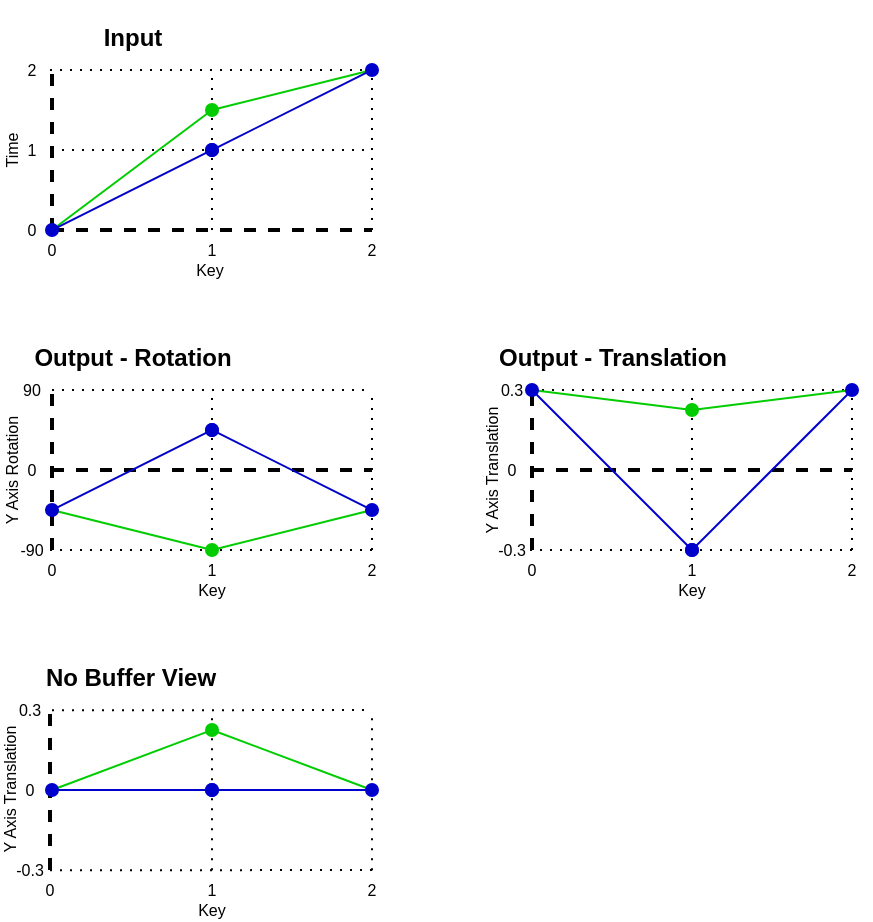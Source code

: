 <mxfile version="10.9.6" type="device"><diagram id="oXUbaRyz24neyKYMFNNz" name="Page-1"><mxGraphModel dx="249" dy="287" grid="1" gridSize="10" guides="1" tooltips="1" connect="1" arrows="1" fold="1" page="1" pageScale="1" pageWidth="850" pageHeight="1100" math="0" shadow="0"><root><mxCell id="0"/><mxCell id="1" parent="0"/><mxCell id="FSlkavvuELPuUHtAU1es-212" value="" style="endArrow=none;dashed=1;html=1;strokeColor=#000000;fontSize=8;dashPattern=1 4;" edge="1" parent="1"><mxGeometry width="50" height="50" relative="1" as="geometry"><mxPoint x="160" y="160" as="sourcePoint"/><mxPoint x="160" y="80" as="targetPoint"/></mxGeometry></mxCell><mxCell id="FSlkavvuELPuUHtAU1es-211" value="" style="endArrow=none;dashed=1;html=1;strokeColor=#000000;fontSize=8;dashPattern=1 4;" edge="1" parent="1"><mxGeometry width="50" height="50" relative="1" as="geometry"><mxPoint x="80" y="120" as="sourcePoint"/><mxPoint x="240" y="120" as="targetPoint"/></mxGeometry></mxCell><mxCell id="FSlkavvuELPuUHtAU1es-1" value="" style="endArrow=none;html=1;dashed=1;strokeWidth=2;" edge="1" parent="1"><mxGeometry width="50" height="50" relative="1" as="geometry"><mxPoint x="320" y="320" as="sourcePoint"/><mxPoint x="320" y="240" as="targetPoint"/></mxGeometry></mxCell><mxCell id="FSlkavvuELPuUHtAU1es-2" value="" style="endArrow=none;html=1;dashed=1;strokeWidth=2;" edge="1" parent="1"><mxGeometry width="50" height="50" relative="1" as="geometry"><mxPoint x="320" y="280" as="sourcePoint"/><mxPoint x="480" y="280" as="targetPoint"/></mxGeometry></mxCell><mxCell id="FSlkavvuELPuUHtAU1es-9" value="" style="endArrow=none;html=1;dashed=1;strokeWidth=2;" edge="1" parent="1"><mxGeometry width="50" height="50" relative="1" as="geometry"><mxPoint x="80" y="160" as="sourcePoint"/><mxPoint x="80" y="80" as="targetPoint"/></mxGeometry></mxCell><mxCell id="FSlkavvuELPuUHtAU1es-10" value="" style="endArrow=none;html=1;dashed=1;strokeWidth=2;" edge="1" parent="1"><mxGeometry width="50" height="50" relative="1" as="geometry"><mxPoint x="80" y="160" as="sourcePoint"/><mxPoint x="240" y="160" as="targetPoint"/></mxGeometry></mxCell><mxCell id="FSlkavvuELPuUHtAU1es-57" value="Key" style="text;html=1;strokeColor=none;fillColor=none;align=center;verticalAlign=middle;whiteSpace=wrap;rounded=0;fontSize=8;" vertex="1" parent="1"><mxGeometry x="139" y="175" width="40" height="10" as="geometry"/></mxCell><mxCell id="FSlkavvuELPuUHtAU1es-58" value="0" style="text;html=1;strokeColor=none;fillColor=none;align=center;verticalAlign=middle;whiteSpace=wrap;rounded=0;fontSize=8;" vertex="1" parent="1"><mxGeometry x="75" y="165" width="10" height="10" as="geometry"/></mxCell><mxCell id="FSlkavvuELPuUHtAU1es-59" value="1" style="text;html=1;strokeColor=none;fillColor=none;align=center;verticalAlign=middle;whiteSpace=wrap;rounded=0;fontSize=8;" vertex="1" parent="1"><mxGeometry x="155" y="165" width="10" height="10" as="geometry"/></mxCell><mxCell id="FSlkavvuELPuUHtAU1es-60" value="2" style="text;html=1;strokeColor=none;fillColor=none;align=center;verticalAlign=middle;whiteSpace=wrap;rounded=0;fontSize=8;" vertex="1" parent="1"><mxGeometry x="235" y="165" width="10" height="10" as="geometry"/></mxCell><mxCell id="FSlkavvuELPuUHtAU1es-62" value="0" style="text;html=1;strokeColor=none;fillColor=none;align=center;verticalAlign=middle;whiteSpace=wrap;rounded=0;fontSize=8;" vertex="1" parent="1"><mxGeometry x="65" y="155" width="10" height="10" as="geometry"/></mxCell><mxCell id="FSlkavvuELPuUHtAU1es-63" value="1" style="text;html=1;strokeColor=none;fillColor=none;align=center;verticalAlign=middle;whiteSpace=wrap;rounded=0;fontSize=8;" vertex="1" parent="1"><mxGeometry x="65" y="115" width="10" height="10" as="geometry"/></mxCell><mxCell id="FSlkavvuELPuUHtAU1es-64" value="2" style="text;html=1;strokeColor=none;fillColor=none;align=center;verticalAlign=middle;whiteSpace=wrap;rounded=0;fontSize=8;" vertex="1" parent="1"><mxGeometry x="65" y="75" width="10" height="10" as="geometry"/></mxCell><mxCell id="FSlkavvuELPuUHtAU1es-65" value="Time" style="text;html=1;strokeColor=none;fillColor=none;align=center;verticalAlign=middle;whiteSpace=wrap;rounded=0;fontSize=8;rotation=-90;" vertex="1" parent="1"><mxGeometry x="40" y="115" width="40" height="10" as="geometry"/></mxCell><mxCell id="FSlkavvuELPuUHtAU1es-83" value="Key" style="text;html=1;strokeColor=none;fillColor=none;align=center;verticalAlign=middle;whiteSpace=wrap;rounded=0;fontSize=8;" vertex="1" parent="1"><mxGeometry x="380" y="335" width="40" height="10" as="geometry"/></mxCell><mxCell id="FSlkavvuELPuUHtAU1es-84" value="0" style="text;html=1;strokeColor=none;fillColor=none;align=center;verticalAlign=middle;whiteSpace=wrap;rounded=0;fontSize=8;" vertex="1" parent="1"><mxGeometry x="315" y="325" width="10" height="10" as="geometry"/></mxCell><mxCell id="FSlkavvuELPuUHtAU1es-85" value="1" style="text;html=1;strokeColor=none;fillColor=none;align=center;verticalAlign=middle;whiteSpace=wrap;rounded=0;fontSize=8;" vertex="1" parent="1"><mxGeometry x="395" y="325" width="10" height="10" as="geometry"/></mxCell><mxCell id="FSlkavvuELPuUHtAU1es-86" value="2" style="text;html=1;strokeColor=none;fillColor=none;align=center;verticalAlign=middle;whiteSpace=wrap;rounded=0;fontSize=8;" vertex="1" parent="1"><mxGeometry x="475" y="325" width="10" height="10" as="geometry"/></mxCell><mxCell id="FSlkavvuELPuUHtAU1es-87" value="-0.3" style="text;html=1;strokeColor=none;fillColor=none;align=center;verticalAlign=middle;whiteSpace=wrap;rounded=0;fontSize=8;" vertex="1" parent="1"><mxGeometry x="305" y="315" width="10" height="10" as="geometry"/></mxCell><mxCell id="FSlkavvuELPuUHtAU1es-88" value="0" style="text;html=1;strokeColor=none;fillColor=none;align=center;verticalAlign=middle;whiteSpace=wrap;rounded=0;fontSize=8;" vertex="1" parent="1"><mxGeometry x="305" y="275" width="10" height="10" as="geometry"/></mxCell><mxCell id="FSlkavvuELPuUHtAU1es-89" value="0.3" style="text;html=1;strokeColor=none;fillColor=none;align=center;verticalAlign=middle;whiteSpace=wrap;rounded=0;fontSize=8;" vertex="1" parent="1"><mxGeometry x="305" y="235" width="10" height="10" as="geometry"/></mxCell><mxCell id="FSlkavvuELPuUHtAU1es-90" value="Y Axis Translation" style="text;html=1;strokeColor=none;fillColor=none;align=center;verticalAlign=middle;whiteSpace=wrap;rounded=0;fontSize=8;rotation=-90;" vertex="1" parent="1"><mxGeometry x="265" y="275" width="70" height="10" as="geometry"/></mxCell><mxCell id="FSlkavvuELPuUHtAU1es-139" value="" style="endArrow=none;html=1;dashed=1;strokeWidth=2;" edge="1" parent="1"><mxGeometry width="50" height="50" relative="1" as="geometry"><mxPoint x="79" y="480" as="sourcePoint"/><mxPoint x="79" y="400" as="targetPoint"/></mxGeometry></mxCell><mxCell id="FSlkavvuELPuUHtAU1es-140" value="" style="endArrow=none;html=1;dashed=1;" edge="1" parent="1"><mxGeometry width="50" height="50" relative="1" as="geometry"><mxPoint x="79" y="440" as="sourcePoint"/><mxPoint x="159" y="440" as="targetPoint"/></mxGeometry></mxCell><mxCell id="FSlkavvuELPuUHtAU1es-150" value="Key" style="text;html=1;strokeColor=none;fillColor=none;align=center;verticalAlign=middle;whiteSpace=wrap;rounded=0;fontSize=8;" vertex="1" parent="1"><mxGeometry x="140" y="495" width="40" height="10" as="geometry"/></mxCell><mxCell id="FSlkavvuELPuUHtAU1es-151" value="0" style="text;html=1;strokeColor=none;fillColor=none;align=center;verticalAlign=middle;whiteSpace=wrap;rounded=0;fontSize=8;" vertex="1" parent="1"><mxGeometry x="74" y="485" width="10" height="10" as="geometry"/></mxCell><mxCell id="FSlkavvuELPuUHtAU1es-152" value="1" style="text;html=1;strokeColor=none;fillColor=none;align=center;verticalAlign=middle;whiteSpace=wrap;rounded=0;fontSize=8;" vertex="1" parent="1"><mxGeometry x="155" y="485" width="10" height="10" as="geometry"/></mxCell><mxCell id="FSlkavvuELPuUHtAU1es-153" value="2" style="text;html=1;strokeColor=none;fillColor=none;align=center;verticalAlign=middle;whiteSpace=wrap;rounded=0;fontSize=8;" vertex="1" parent="1"><mxGeometry x="235" y="485" width="10" height="10" as="geometry"/></mxCell><mxCell id="FSlkavvuELPuUHtAU1es-154" value="-0.3" style="text;html=1;strokeColor=none;fillColor=none;align=center;verticalAlign=middle;whiteSpace=wrap;rounded=0;fontSize=8;" vertex="1" parent="1"><mxGeometry x="64" y="475" width="10" height="10" as="geometry"/></mxCell><mxCell id="FSlkavvuELPuUHtAU1es-155" value="0" style="text;html=1;strokeColor=none;fillColor=none;align=center;verticalAlign=middle;whiteSpace=wrap;rounded=0;fontSize=8;" vertex="1" parent="1"><mxGeometry x="64" y="435" width="10" height="10" as="geometry"/></mxCell><mxCell id="FSlkavvuELPuUHtAU1es-156" value="0.3" style="text;html=1;strokeColor=none;fillColor=none;align=center;verticalAlign=middle;whiteSpace=wrap;rounded=0;fontSize=8;" vertex="1" parent="1"><mxGeometry x="64" y="395" width="10" height="10" as="geometry"/></mxCell><mxCell id="FSlkavvuELPuUHtAU1es-157" value="Y Axis Translation" style="text;html=1;strokeColor=none;fillColor=none;align=center;verticalAlign=middle;whiteSpace=wrap;rounded=0;fontSize=8;rotation=-90;" vertex="1" parent="1"><mxGeometry x="6.5" y="435" width="105" height="10" as="geometry"/></mxCell><mxCell id="FSlkavvuELPuUHtAU1es-174" value="" style="endArrow=none;html=1;dashed=1;strokeWidth=2;" edge="1" parent="1"><mxGeometry width="50" height="50" relative="1" as="geometry"><mxPoint x="80" y="320" as="sourcePoint"/><mxPoint x="80" y="240" as="targetPoint"/></mxGeometry></mxCell><mxCell id="FSlkavvuELPuUHtAU1es-175" value="" style="endArrow=none;html=1;dashed=1;strokeWidth=2;" edge="1" parent="1"><mxGeometry width="50" height="50" relative="1" as="geometry"><mxPoint x="80" y="280" as="sourcePoint"/><mxPoint x="240" y="280" as="targetPoint"/></mxGeometry></mxCell><mxCell id="FSlkavvuELPuUHtAU1es-185" value="Key" style="text;html=1;strokeColor=none;fillColor=none;align=center;verticalAlign=middle;whiteSpace=wrap;rounded=0;fontSize=8;" vertex="1" parent="1"><mxGeometry x="140" y="335" width="40" height="10" as="geometry"/></mxCell><mxCell id="FSlkavvuELPuUHtAU1es-186" value="0" style="text;html=1;strokeColor=none;fillColor=none;align=center;verticalAlign=middle;whiteSpace=wrap;rounded=0;fontSize=8;" vertex="1" parent="1"><mxGeometry x="75" y="325" width="10" height="10" as="geometry"/></mxCell><mxCell id="FSlkavvuELPuUHtAU1es-187" value="1" style="text;html=1;strokeColor=none;fillColor=none;align=center;verticalAlign=middle;whiteSpace=wrap;rounded=0;fontSize=8;" vertex="1" parent="1"><mxGeometry x="155" y="325" width="10" height="10" as="geometry"/></mxCell><mxCell id="FSlkavvuELPuUHtAU1es-188" value="2" style="text;html=1;strokeColor=none;fillColor=none;align=center;verticalAlign=middle;whiteSpace=wrap;rounded=0;fontSize=8;" vertex="1" parent="1"><mxGeometry x="235" y="325" width="10" height="10" as="geometry"/></mxCell><mxCell id="FSlkavvuELPuUHtAU1es-189" value="-90" style="text;html=1;strokeColor=none;fillColor=none;align=center;verticalAlign=middle;whiteSpace=wrap;rounded=0;fontSize=8;" vertex="1" parent="1"><mxGeometry x="65" y="315" width="10" height="10" as="geometry"/></mxCell><mxCell id="FSlkavvuELPuUHtAU1es-190" value="0" style="text;html=1;strokeColor=none;fillColor=none;align=center;verticalAlign=middle;whiteSpace=wrap;rounded=0;fontSize=8;" vertex="1" parent="1"><mxGeometry x="65" y="275" width="10" height="10" as="geometry"/></mxCell><mxCell id="FSlkavvuELPuUHtAU1es-191" value="90" style="text;html=1;strokeColor=none;fillColor=none;align=center;verticalAlign=middle;whiteSpace=wrap;rounded=0;fontSize=8;" vertex="1" parent="1"><mxGeometry x="65" y="235" width="10" height="10" as="geometry"/></mxCell><mxCell id="FSlkavvuELPuUHtAU1es-192" value="Y Axis Rotation" style="text;html=1;strokeColor=none;fillColor=none;align=center;verticalAlign=middle;whiteSpace=wrap;rounded=0;fontSize=8;rotation=-90;" vertex="1" parent="1"><mxGeometry x="25" y="275" width="70" height="10" as="geometry"/></mxCell><mxCell id="FSlkavvuELPuUHtAU1es-213" value="" style="endArrow=none;dashed=1;html=1;strokeColor=#000000;fontSize=8;dashPattern=1 4;" edge="1" parent="1"><mxGeometry width="50" height="50" relative="1" as="geometry"><mxPoint x="240" y="160" as="sourcePoint"/><mxPoint x="240" y="80" as="targetPoint"/></mxGeometry></mxCell><mxCell id="FSlkavvuELPuUHtAU1es-214" value="" style="endArrow=none;dashed=1;html=1;strokeColor=#000000;fontSize=8;dashPattern=1 4;" edge="1" parent="1"><mxGeometry width="50" height="50" relative="1" as="geometry"><mxPoint x="79" y="80" as="sourcePoint"/><mxPoint x="240" y="80" as="targetPoint"/></mxGeometry></mxCell><mxCell id="FSlkavvuELPuUHtAU1es-223" value="" style="endArrow=none;dashed=1;html=1;strokeColor=#000000;fontSize=8;dashPattern=1 4;" edge="1" parent="1"><mxGeometry width="50" height="50" relative="1" as="geometry"><mxPoint x="319" y="320" as="sourcePoint"/><mxPoint x="480" y="320" as="targetPoint"/></mxGeometry></mxCell><mxCell id="FSlkavvuELPuUHtAU1es-224" value="" style="endArrow=none;dashed=1;html=1;strokeColor=#000000;fontSize=8;dashPattern=1 4;" edge="1" parent="1"><mxGeometry width="50" height="50" relative="1" as="geometry"><mxPoint x="400" y="320" as="sourcePoint"/><mxPoint x="400" y="240" as="targetPoint"/></mxGeometry></mxCell><mxCell id="FSlkavvuELPuUHtAU1es-225" value="" style="endArrow=none;dashed=1;html=1;strokeColor=#000000;fontSize=8;dashPattern=1 4;" edge="1" parent="1"><mxGeometry width="50" height="50" relative="1" as="geometry"><mxPoint x="480" y="320" as="sourcePoint"/><mxPoint x="480" y="240" as="targetPoint"/></mxGeometry></mxCell><mxCell id="FSlkavvuELPuUHtAU1es-226" value="" style="endArrow=none;dashed=1;html=1;strokeColor=#000000;fontSize=8;dashPattern=1 4;" edge="1" parent="1"><mxGeometry width="50" height="50" relative="1" as="geometry"><mxPoint x="320" y="240" as="sourcePoint"/><mxPoint x="480" y="240" as="targetPoint"/></mxGeometry></mxCell><mxCell id="FSlkavvuELPuUHtAU1es-235" value="" style="endArrow=none;dashed=1;html=1;strokeColor=#000000;fontSize=8;dashPattern=1 4;" edge="1" parent="1"><mxGeometry width="50" height="50" relative="1" as="geometry"><mxPoint x="79" y="480.167" as="sourcePoint"/><mxPoint x="240" y="480" as="targetPoint"/></mxGeometry></mxCell><mxCell id="FSlkavvuELPuUHtAU1es-236" value="" style="endArrow=none;dashed=1;html=1;strokeColor=#000000;fontSize=8;dashPattern=1 4;" edge="1" parent="1"><mxGeometry width="50" height="50" relative="1" as="geometry"><mxPoint x="160" y="480.167" as="sourcePoint"/><mxPoint x="160" y="400.167" as="targetPoint"/></mxGeometry></mxCell><mxCell id="FSlkavvuELPuUHtAU1es-237" value="" style="endArrow=none;dashed=1;html=1;strokeColor=#000000;fontSize=8;dashPattern=1 4;" edge="1" parent="1"><mxGeometry width="50" height="50" relative="1" as="geometry"><mxPoint x="240" y="480.167" as="sourcePoint"/><mxPoint x="240" y="400.167" as="targetPoint"/></mxGeometry></mxCell><mxCell id="FSlkavvuELPuUHtAU1es-238" value="" style="endArrow=none;dashed=1;html=1;strokeColor=#000000;fontSize=8;dashPattern=1 4;" edge="1" parent="1"><mxGeometry width="50" height="50" relative="1" as="geometry"><mxPoint x="80" y="400.167" as="sourcePoint"/><mxPoint x="240" y="400" as="targetPoint"/></mxGeometry></mxCell><mxCell id="FSlkavvuELPuUHtAU1es-257" value="" style="endArrow=none;dashed=1;html=1;strokeColor=#000000;fontSize=8;dashPattern=1 4;" edge="1" parent="1"><mxGeometry width="50" height="50" relative="1" as="geometry"><mxPoint x="80" y="240" as="sourcePoint"/><mxPoint x="240" y="240" as="targetPoint"/></mxGeometry></mxCell><mxCell id="FSlkavvuELPuUHtAU1es-258" value="" style="endArrow=none;dashed=1;html=1;strokeColor=#000000;fontSize=8;dashPattern=1 4;" edge="1" parent="1"><mxGeometry width="50" height="50" relative="1" as="geometry"><mxPoint x="160" y="320" as="sourcePoint"/><mxPoint x="160" y="240" as="targetPoint"/></mxGeometry></mxCell><mxCell id="FSlkavvuELPuUHtAU1es-260" value="" style="endArrow=none;dashed=1;html=1;strokeColor=#000000;fontSize=8;dashPattern=1 4;" edge="1" parent="1"><mxGeometry width="50" height="50" relative="1" as="geometry"><mxPoint x="79" y="320" as="sourcePoint"/><mxPoint x="240" y="320" as="targetPoint"/></mxGeometry></mxCell><mxCell id="FSlkavvuELPuUHtAU1es-259" value="" style="endArrow=none;dashed=1;html=1;strokeColor=#000000;fontSize=8;dashPattern=1 4;" edge="1" parent="1"><mxGeometry width="50" height="50" relative="1" as="geometry"><mxPoint x="240" y="320" as="sourcePoint"/><mxPoint x="240" y="240" as="targetPoint"/></mxGeometry></mxCell><mxCell id="FSlkavvuELPuUHtAU1es-269" value="&lt;font style=&quot;font-size: 12px&quot;&gt;Input&lt;/font&gt;" style="text;strokeColor=none;fillColor=none;html=1;fontSize=24;fontStyle=1;verticalAlign=middle;align=center;" vertex="1" parent="1"><mxGeometry x="90" y="50" width="59" height="20" as="geometry"/></mxCell><mxCell id="FSlkavvuELPuUHtAU1es-272" value="" style="endArrow=none;html=1;endFill=0;startArrow=none;startFill=0;strokeColor=#00CC00;fillColor=#d5e8d4;" edge="1" parent="1"><mxGeometry width="50" height="50" relative="1" as="geometry"><mxPoint x="80" y="160" as="sourcePoint"/><mxPoint x="160" y="100" as="targetPoint"/></mxGeometry></mxCell><mxCell id="FSlkavvuELPuUHtAU1es-273" value="" style="endArrow=none;html=1;endFill=0;startArrow=oval;startFill=1;strokeColor=#00CC00;fillColor=#d5e8d4;" edge="1" parent="1"><mxGeometry width="50" height="50" relative="1" as="geometry"><mxPoint x="160" y="100" as="sourcePoint"/><mxPoint x="240" y="80" as="targetPoint"/></mxGeometry></mxCell><mxCell id="FSlkavvuELPuUHtAU1es-274" value="&lt;font style=&quot;font-size: 12px&quot;&gt;Output - Translation&lt;br&gt;&lt;/font&gt;" style="text;strokeColor=none;fillColor=none;html=1;fontSize=24;fontStyle=1;verticalAlign=middle;align=center;" vertex="1" parent="1"><mxGeometry x="330.5" y="210" width="59" height="20" as="geometry"/></mxCell><mxCell id="FSlkavvuELPuUHtAU1es-277" value="" style="endArrow=oval;html=1;endFill=1;startArrow=none;startFill=0;strokeColor=#00CC00;fillColor=#d5e8d4;" edge="1" parent="1"><mxGeometry width="50" height="50" relative="1" as="geometry"><mxPoint x="320" y="240" as="sourcePoint"/><mxPoint x="400" y="250" as="targetPoint"/></mxGeometry></mxCell><mxCell id="FSlkavvuELPuUHtAU1es-278" value="" style="endArrow=none;html=1;endFill=0;startArrow=none;startFill=0;strokeColor=#00CC00;fillColor=#d5e8d4;" edge="1" parent="1"><mxGeometry width="50" height="50" relative="1" as="geometry"><mxPoint x="400" y="250" as="sourcePoint"/><mxPoint x="480" y="240" as="targetPoint"/></mxGeometry></mxCell><mxCell id="FSlkavvuELPuUHtAU1es-276" value="" style="endArrow=oval;html=1;endFill=1;startArrow=oval;startFill=1;strokeColor=#0000CC;" edge="1" parent="1"><mxGeometry width="50" height="50" relative="1" as="geometry"><mxPoint x="400" y="320" as="sourcePoint"/><mxPoint x="480" y="240" as="targetPoint"/></mxGeometry></mxCell><mxCell id="FSlkavvuELPuUHtAU1es-275" value="" style="endArrow=oval;html=1;endFill=1;startArrow=oval;startFill=1;strokeColor=#0000CC;" edge="1" parent="1"><mxGeometry width="50" height="50" relative="1" as="geometry"><mxPoint x="320" y="240" as="sourcePoint"/><mxPoint x="400" y="320" as="targetPoint"/></mxGeometry></mxCell><mxCell id="FSlkavvuELPuUHtAU1es-16" value="" style="endArrow=oval;html=1;endFill=1;startArrow=oval;startFill=1;strokeColor=#0000CC;" edge="1" parent="1"><mxGeometry width="50" height="50" relative="1" as="geometry"><mxPoint x="80" y="160" as="sourcePoint"/><mxPoint x="160" y="120" as="targetPoint"/></mxGeometry></mxCell><mxCell id="FSlkavvuELPuUHtAU1es-12" value="" style="endArrow=oval;html=1;endFill=1;startArrow=oval;startFill=1;strokeColor=#0000CC;" edge="1" parent="1"><mxGeometry width="50" height="50" relative="1" as="geometry"><mxPoint x="160" y="120" as="sourcePoint"/><mxPoint x="240" y="80" as="targetPoint"/></mxGeometry></mxCell><mxCell id="FSlkavvuELPuUHtAU1es-281" value="&lt;font style=&quot;font-size: 12px&quot;&gt;Output - Rotation&lt;br&gt;&lt;/font&gt;" style="text;strokeColor=none;fillColor=none;html=1;fontSize=24;fontStyle=1;verticalAlign=middle;align=center;" vertex="1" parent="1"><mxGeometry x="90" y="210" width="59" height="20" as="geometry"/></mxCell><mxCell id="FSlkavvuELPuUHtAU1es-284" value="" style="endArrow=oval;html=1;endFill=1;startArrow=none;startFill=0;strokeColor=#00CC00;fillColor=#d5e8d4;" edge="1" parent="1"><mxGeometry width="50" height="50" relative="1" as="geometry"><mxPoint x="80" y="300" as="sourcePoint"/><mxPoint x="160" y="320" as="targetPoint"/></mxGeometry></mxCell><mxCell id="FSlkavvuELPuUHtAU1es-285" value="" style="endArrow=none;html=1;endFill=0;startArrow=none;startFill=0;strokeColor=#00CC00;fillColor=#d5e8d4;" edge="1" parent="1"><mxGeometry width="50" height="50" relative="1" as="geometry"><mxPoint x="160" y="320" as="sourcePoint"/><mxPoint x="240" y="300" as="targetPoint"/></mxGeometry></mxCell><mxCell id="FSlkavvuELPuUHtAU1es-283" value="" style="endArrow=oval;html=1;endFill=1;startArrow=oval;startFill=1;strokeColor=#0000CC;" edge="1" parent="1"><mxGeometry width="50" height="50" relative="1" as="geometry"><mxPoint x="160" y="260" as="sourcePoint"/><mxPoint x="240" y="300" as="targetPoint"/></mxGeometry></mxCell><mxCell id="FSlkavvuELPuUHtAU1es-282" value="" style="endArrow=oval;html=1;endFill=1;startArrow=oval;startFill=1;strokeColor=#0000CC;" edge="1" parent="1"><mxGeometry width="50" height="50" relative="1" as="geometry"><mxPoint x="80" y="300" as="sourcePoint"/><mxPoint x="160" y="260" as="targetPoint"/></mxGeometry></mxCell><mxCell id="FSlkavvuELPuUHtAU1es-286" value="" style="endArrow=oval;html=1;endFill=1;startArrow=none;startFill=0;strokeColor=#00CC00;fillColor=#d5e8d4;" edge="1" parent="1"><mxGeometry width="50" height="50" relative="1" as="geometry"><mxPoint x="80" y="440" as="sourcePoint"/><mxPoint x="160" y="410" as="targetPoint"/></mxGeometry></mxCell><mxCell id="FSlkavvuELPuUHtAU1es-287" value="" style="endArrow=none;html=1;endFill=0;startArrow=none;startFill=0;strokeColor=#00CC00;fillColor=#d5e8d4;" edge="1" parent="1"><mxGeometry width="50" height="50" relative="1" as="geometry"><mxPoint x="160" y="410" as="sourcePoint"/><mxPoint x="240" y="440" as="targetPoint"/></mxGeometry></mxCell><mxCell id="FSlkavvuELPuUHtAU1es-288" value="&lt;font style=&quot;font-size: 12px&quot;&gt;No Buffer View&lt;br&gt;&lt;/font&gt;" style="text;strokeColor=none;fillColor=none;html=1;fontSize=24;fontStyle=1;verticalAlign=middle;align=center;" vertex="1" parent="1"><mxGeometry x="89.5" y="370" width="59" height="20" as="geometry"/></mxCell><mxCell id="FSlkavvuELPuUHtAU1es-148" value="" style="endArrow=oval;html=1;endFill=1;startArrow=oval;startFill=1;strokeColor=#0000CC;" edge="1" parent="1"><mxGeometry width="50" height="50" relative="1" as="geometry"><mxPoint x="160" y="440" as="sourcePoint"/><mxPoint x="240" y="440" as="targetPoint"/></mxGeometry></mxCell><mxCell id="FSlkavvuELPuUHtAU1es-149" value="" style="endArrow=oval;html=1;endFill=1;startArrow=oval;startFill=1;strokeColor=#0000CC;" edge="1" parent="1"><mxGeometry width="50" height="50" relative="1" as="geometry"><mxPoint x="80" y="440" as="sourcePoint"/><mxPoint x="160" y="440" as="targetPoint"/></mxGeometry></mxCell></root></mxGraphModel></diagram></mxfile>